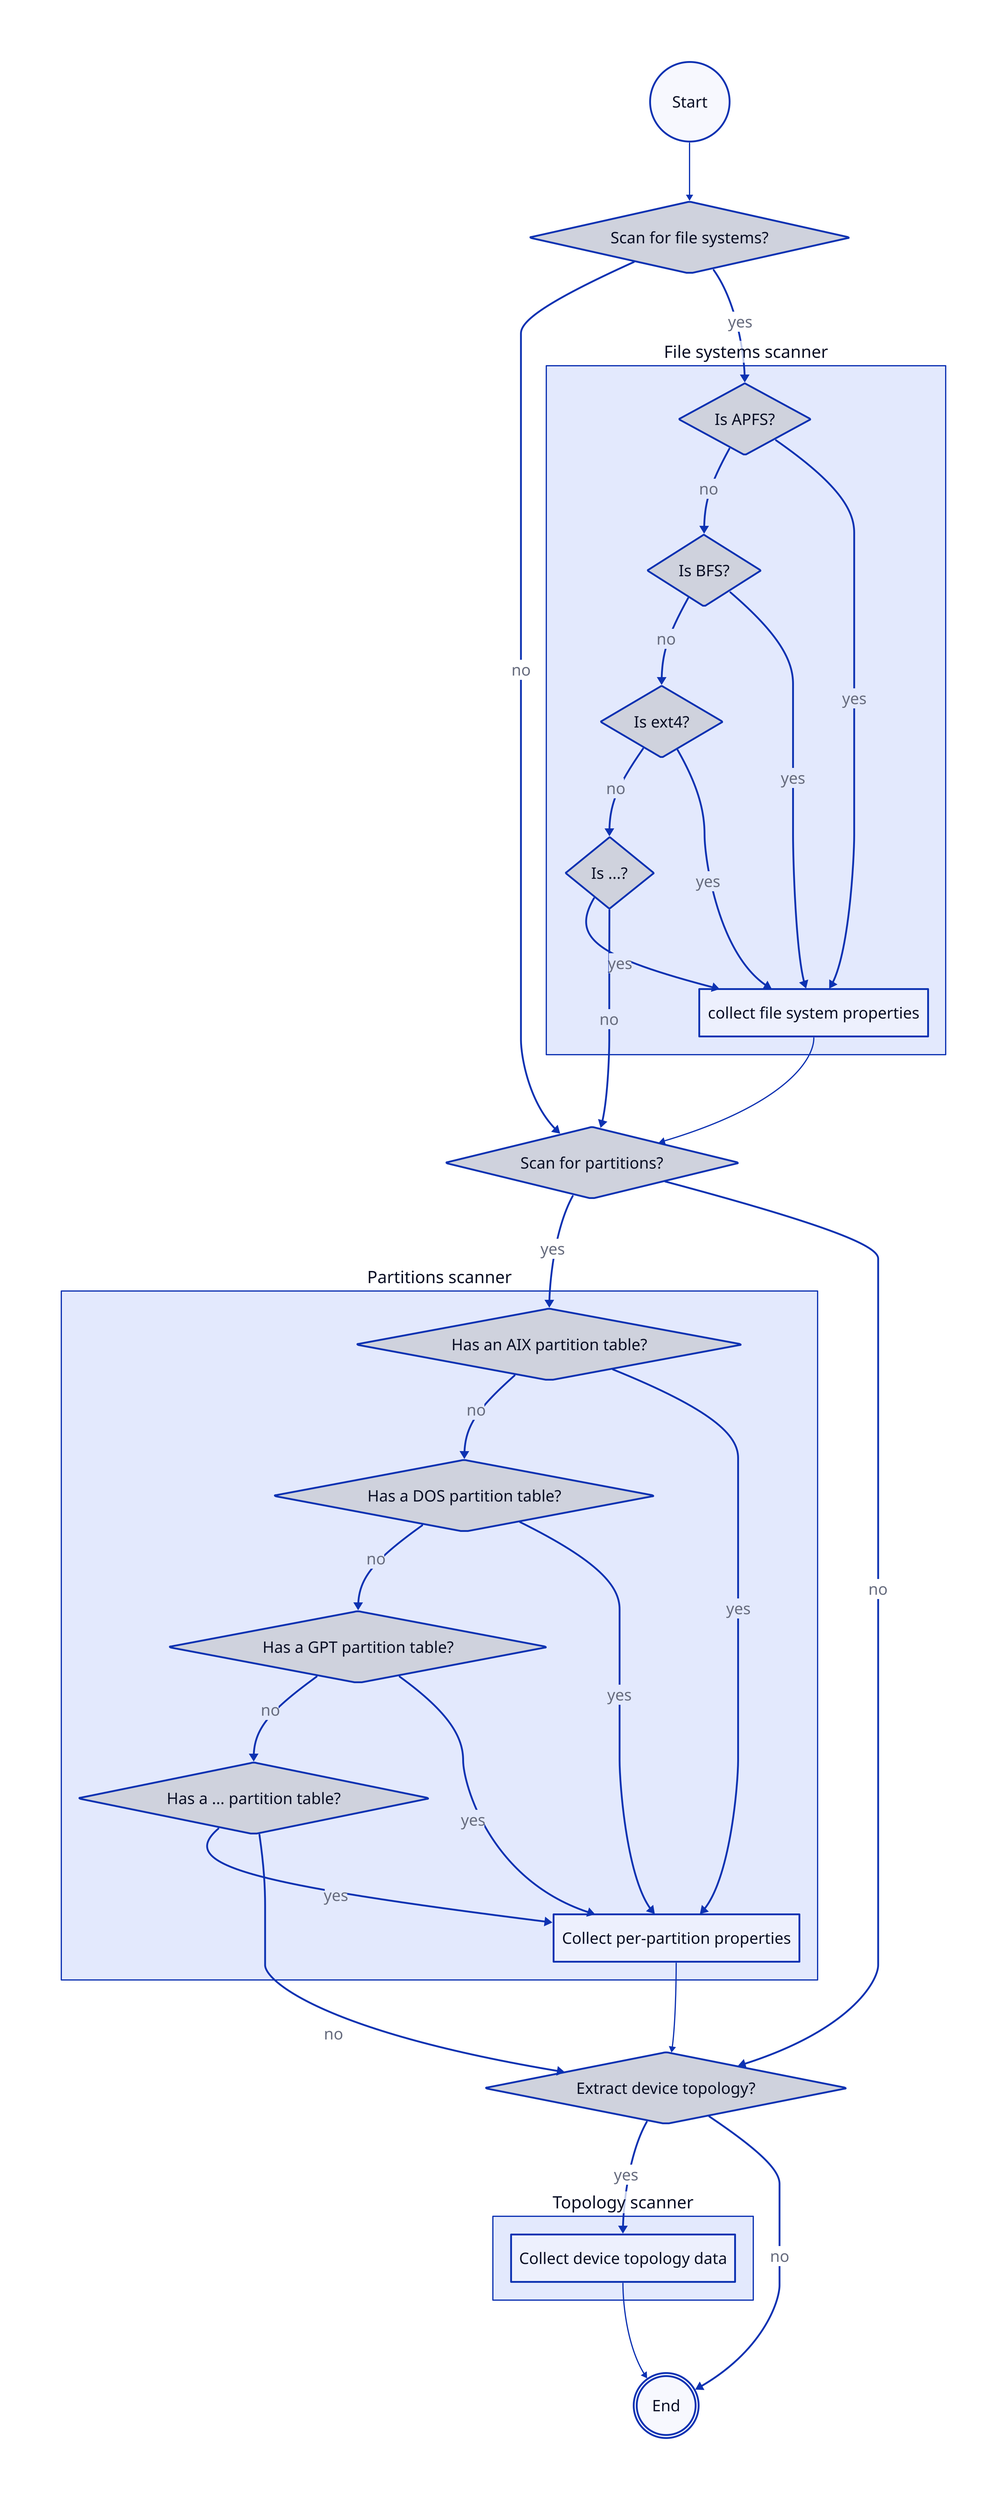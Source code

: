 classes: {
  yes-arrow: {
    label: "yes"
    style: {
      stroke-width: 3
      font-size: 26
    }
  }

  no-arrow: {
    label: "no"
    style: {
      stroke-width: 3
      font-size: 26
    }
  }

  process: {
    shape: rectangle
    style: {
      stroke-width: 3
      font-size: 26
    }
  }

  decision: {
    shape: diamond
    style: {
      stroke-width: 3
      font-size: 26
    }
  }

  connector: {
    shape: circle
    style: {
      stroke-width: 3
      font-size: 26
    }
  }
}

fs: {
  label: "File systems scanner"

  apfs: {
    class: decision
    label: "Is APFS?"
  }

  bfs: {
    class: decision
    label: "Is BFS?"
  }

  ext4: {
    class: decision
    label: "Is ext4?"
  }

  other: {
    class: decision
    label: "Is ...?"
  }

  process: {
    class: process
    label: "collect file system properties"
  }

  apfs -> bfs: {class: no-arrow}
  bfs -> ext4: {class: no-arrow}
  ext4 -> other: {class: no-arrow}

  apfs -> process: {class: yes-arrow}
  bfs -> process: {class: yes-arrow}
  ext4 -> process: {class: yes-arrow}
  other -> process: {class: yes-arrow}
}

partitions: {
  label: "Partitions scanner"

  aix: {
    class: decision
    label: "Has an AIX partition table?"
  }

  dos: {
    class: decision
    label: "Has a DOS partition table?"
  }

  gpt: {
    class: decision
    label: "Has a GPT partition table?"
  }

  other: {
    class: decision
    label: "Has a ... partition table?"
  }

  process: {
    class: process
    label: "Collect per-partition properties"
  }

  aix -> dos: {class: no-arrow}
  dos -> gpt: {class: no-arrow}
  gpt -> other: {class: no-arrow}

  aix -> process: {class: yes-arrow}
  dos -> process: {class: yes-arrow}
  gpt -> process: {class: yes-arrow}
  other -> process: {class: yes-arrow}
}

topology: {
  label: "Topology scanner"

  process: {
    class: process
    label: "Collect device topology data"
  }
}

start: {
  class: connector
  label: "Start"
}

scan-fs: {
  class: decision
  label: "Scan for file systems?"
}

scan-partitions: {
  class: decision
  label: "Scan for partitions?"
}

scan-topology: {
  class: decision
  label: "Extract device topology?"
}

end: {
  class: connector
  label: "End"
  style: {
    double-border: true
  }
}

start -> scan-fs
scan-fs -> scan-partitions: {class: no-arrow}
fs.other -> scan-partitions: {class: no-arrow}
fs.process -> scan-partitions
scan-fs -> fs.apfs: {class: yes-arrow}

scan-partitions -> partitions.aix: {class: yes-arrow}
scan-partitions -> scan-topology: {class: no-arrow}
partitions.other -> scan-topology: {class: no-arrow}
partitions.process -> scan-topology

scan-topology -> topology.process: {class: yes-arrow}
scan-topology -> end: {class: no-arrow}
topology.process -> end
